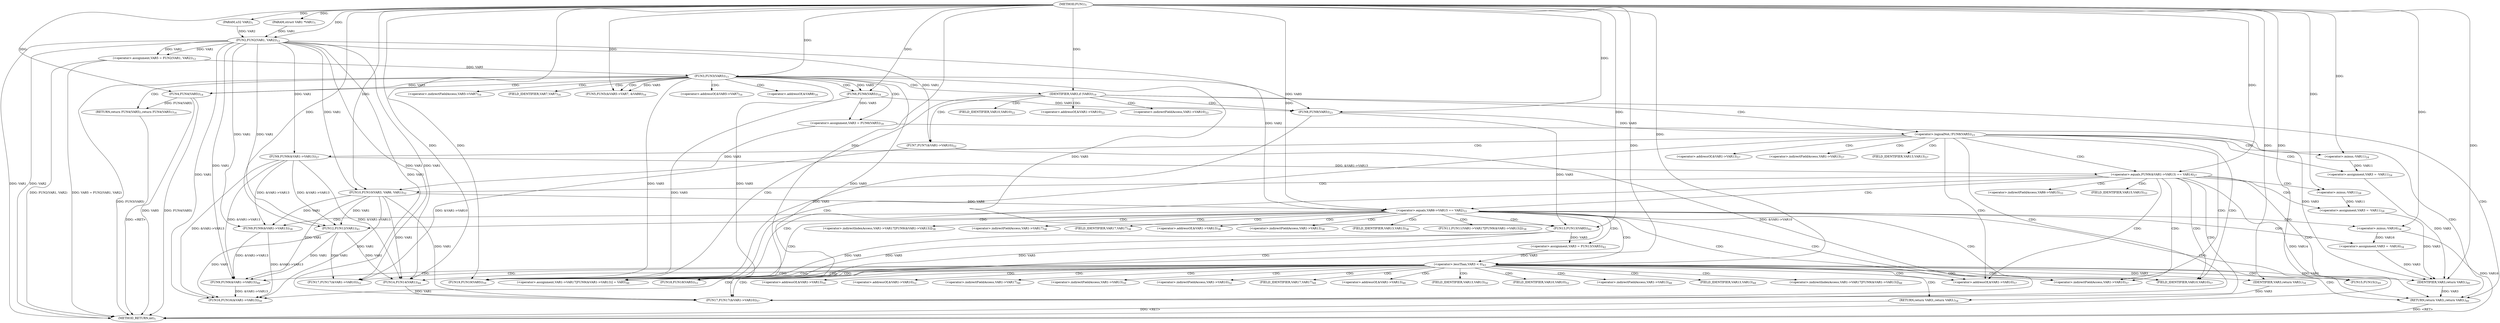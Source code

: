 digraph "FUN1" {  
"8" [label = <(METHOD,FUN1)<SUB>1</SUB>> ]
"148" [label = <(METHOD_RETURN,int)<SUB>1</SUB>> ]
"9" [label = <(PARAM,struct VAR1 *VAR1)<SUB>1</SUB>> ]
"10" [label = <(PARAM,u32 VAR2)<SUB>1</SUB>> ]
"15" [label = <(&lt;operator&gt;.assignment,VAR5 = FUN2(VAR1, VAR2))<SUB>12</SUB>> ]
"27" [label = <(FUN5,FUN5(&amp;VAR5-&gt;VAR7, &amp;VAR8))<SUB>16</SUB>> ]
"34" [label = <(&lt;operator&gt;.assignment,VAR3 = FUN6(VAR5))<SUB>18</SUB>> ]
"42" [label = <(FUN7,FUN7(&amp;VAR1-&gt;VAR10))<SUB>22</SUB>> ]
"71" [label = <(FUN10,FUN10(VAR3, VAR6, VAR1))<SUB>32</SUB>> ]
"87" [label = <(FUN11,FUN11(VAR1-&gt;VAR17[FUN9(&amp;VAR1-&gt;VAR13)]))<SUB>38</SUB>> ]
"97" [label = <(FUN12,FUN12(VAR1))<SUB>41</SUB>> ]
"99" [label = <(&lt;operator&gt;.assignment,VAR3 = FUN13(VAR5))<SUB>42</SUB>> ]
"111" [label = <(&lt;operator&gt;.assignment,VAR1-&gt;VAR17[FUN9(&amp;VAR1-&gt;VAR13)] = VAR5)<SUB>48</SUB>> ]
"122" [label = <(FUN15,FUN15())<SUB>49</SUB>> ]
"123" [label = <(FUN16,FUN16(&amp;VAR1-&gt;VAR13))<SUB>50</SUB>> ]
"128" [label = <(FUN17,FUN17(&amp;VAR1-&gt;VAR10))<SUB>52</SUB>> ]
"133" [label = <(FUN18,FUN18(VAR5))<SUB>53</SUB>> ]
"135" [label = <(RETURN,return VAR3;,return VAR3;)<SUB>54</SUB>> ]
"138" [label = <(FUN17,FUN17(&amp;VAR1-&gt;VAR10))<SUB>57</SUB>> ]
"144" [label = <(FUN19,FUN19(VAR5))<SUB>59</SUB>> ]
"146" [label = <(RETURN,return VAR3;,return VAR3;)<SUB>60</SUB>> ]
"21" [label = <(FUN3,FUN3(VAR5))<SUB>13</SUB>> ]
"39" [label = <(IDENTIFIER,VAR3,if (VAR3))<SUB>19</SUB>> ]
"48" [label = <(&lt;operator&gt;.logicalNot,!FUN8(VAR5))<SUB>23</SUB>> ]
"58" [label = <(&lt;operator&gt;.equals,FUN9(&amp;VAR1-&gt;VAR13) == VAR14)<SUB>27</SUB>> ]
"76" [label = <(&lt;operator&gt;.equals,VAR6-&gt;VAR15 == VAR2)<SUB>33</SUB>> ]
"104" [label = <(&lt;operator&gt;.lessThan,VAR3 &lt; 0)<SUB>43</SUB>> ]
"136" [label = <(IDENTIFIER,VAR3,return VAR3;)<SUB>54</SUB>> ]
"147" [label = <(IDENTIFIER,VAR3,return VAR3;)<SUB>60</SUB>> ]
"17" [label = <(FUN2,FUN2(VAR1, VAR2))<SUB>12</SUB>> ]
"24" [label = <(RETURN,return FUN4(VAR5);,return FUN4(VAR5);)<SUB>14</SUB>> ]
"36" [label = <(FUN6,FUN6(VAR5))<SUB>18</SUB>> ]
"52" [label = <(&lt;operator&gt;.assignment,VAR3 = -VAR11)<SUB>24</SUB>> ]
"66" [label = <(&lt;operator&gt;.assignment,VAR3 = -VAR11)<SUB>28</SUB>> ]
"82" [label = <(&lt;operator&gt;.assignment,VAR3 = -VAR16)<SUB>34</SUB>> ]
"101" [label = <(FUN13,FUN13(VAR5))<SUB>42</SUB>> ]
"108" [label = <(FUN14,FUN14(VAR1))<SUB>44</SUB>> ]
"25" [label = <(FUN4,FUN4(VAR5))<SUB>14</SUB>> ]
"49" [label = <(FUN8,FUN8(VAR5))<SUB>23</SUB>> ]
"59" [label = <(FUN9,FUN9(&amp;VAR1-&gt;VAR13))<SUB>27</SUB>> ]
"92" [label = <(FUN9,FUN9(&amp;VAR1-&gt;VAR13))<SUB>38</SUB>> ]
"116" [label = <(FUN9,FUN9(&amp;VAR1-&gt;VAR13))<SUB>48</SUB>> ]
"54" [label = <(&lt;operator&gt;.minus,-VAR11)<SUB>24</SUB>> ]
"68" [label = <(&lt;operator&gt;.minus,-VAR11)<SUB>28</SUB>> ]
"84" [label = <(&lt;operator&gt;.minus,-VAR16)<SUB>34</SUB>> ]
"28" [label = <(&lt;operator&gt;.addressOf,&amp;VAR5-&gt;VAR7)<SUB>16</SUB>> ]
"32" [label = <(&lt;operator&gt;.addressOf,&amp;VAR8)<SUB>16</SUB>> ]
"43" [label = <(&lt;operator&gt;.addressOf,&amp;VAR1-&gt;VAR10)<SUB>22</SUB>> ]
"88" [label = <(&lt;operator&gt;.indirectIndexAccess,VAR1-&gt;VAR17[FUN9(&amp;VAR1-&gt;VAR13)])<SUB>38</SUB>> ]
"112" [label = <(&lt;operator&gt;.indirectIndexAccess,VAR1-&gt;VAR17[FUN9(&amp;VAR1-&gt;VAR13)])<SUB>48</SUB>> ]
"124" [label = <(&lt;operator&gt;.addressOf,&amp;VAR1-&gt;VAR13)<SUB>50</SUB>> ]
"129" [label = <(&lt;operator&gt;.addressOf,&amp;VAR1-&gt;VAR10)<SUB>52</SUB>> ]
"139" [label = <(&lt;operator&gt;.addressOf,&amp;VAR1-&gt;VAR10)<SUB>57</SUB>> ]
"29" [label = <(&lt;operator&gt;.indirectFieldAccess,VAR5-&gt;VAR7)<SUB>16</SUB>> ]
"44" [label = <(&lt;operator&gt;.indirectFieldAccess,VAR1-&gt;VAR10)<SUB>22</SUB>> ]
"77" [label = <(&lt;operator&gt;.indirectFieldAccess,VAR6-&gt;VAR15)<SUB>33</SUB>> ]
"89" [label = <(&lt;operator&gt;.indirectFieldAccess,VAR1-&gt;VAR17)<SUB>38</SUB>> ]
"113" [label = <(&lt;operator&gt;.indirectFieldAccess,VAR1-&gt;VAR17)<SUB>48</SUB>> ]
"125" [label = <(&lt;operator&gt;.indirectFieldAccess,VAR1-&gt;VAR13)<SUB>50</SUB>> ]
"130" [label = <(&lt;operator&gt;.indirectFieldAccess,VAR1-&gt;VAR10)<SUB>52</SUB>> ]
"140" [label = <(&lt;operator&gt;.indirectFieldAccess,VAR1-&gt;VAR10)<SUB>57</SUB>> ]
"31" [label = <(FIELD_IDENTIFIER,VAR7,VAR7)<SUB>16</SUB>> ]
"46" [label = <(FIELD_IDENTIFIER,VAR10,VAR10)<SUB>22</SUB>> ]
"60" [label = <(&lt;operator&gt;.addressOf,&amp;VAR1-&gt;VAR13)<SUB>27</SUB>> ]
"79" [label = <(FIELD_IDENTIFIER,VAR15,VAR15)<SUB>33</SUB>> ]
"91" [label = <(FIELD_IDENTIFIER,VAR17,VAR17)<SUB>38</SUB>> ]
"93" [label = <(&lt;operator&gt;.addressOf,&amp;VAR1-&gt;VAR13)<SUB>38</SUB>> ]
"115" [label = <(FIELD_IDENTIFIER,VAR17,VAR17)<SUB>48</SUB>> ]
"117" [label = <(&lt;operator&gt;.addressOf,&amp;VAR1-&gt;VAR13)<SUB>48</SUB>> ]
"127" [label = <(FIELD_IDENTIFIER,VAR13,VAR13)<SUB>50</SUB>> ]
"132" [label = <(FIELD_IDENTIFIER,VAR10,VAR10)<SUB>52</SUB>> ]
"142" [label = <(FIELD_IDENTIFIER,VAR10,VAR10)<SUB>57</SUB>> ]
"61" [label = <(&lt;operator&gt;.indirectFieldAccess,VAR1-&gt;VAR13)<SUB>27</SUB>> ]
"94" [label = <(&lt;operator&gt;.indirectFieldAccess,VAR1-&gt;VAR13)<SUB>38</SUB>> ]
"118" [label = <(&lt;operator&gt;.indirectFieldAccess,VAR1-&gt;VAR13)<SUB>48</SUB>> ]
"63" [label = <(FIELD_IDENTIFIER,VAR13,VAR13)<SUB>27</SUB>> ]
"96" [label = <(FIELD_IDENTIFIER,VAR13,VAR13)<SUB>38</SUB>> ]
"120" [label = <(FIELD_IDENTIFIER,VAR13,VAR13)<SUB>48</SUB>> ]
  "135" -> "148"  [ label = "DDG: &lt;RET&gt;"] 
  "24" -> "148"  [ label = "DDG: &lt;RET&gt;"] 
  "146" -> "148"  [ label = "DDG: &lt;RET&gt;"] 
  "17" -> "148"  [ label = "DDG: VAR1"] 
  "17" -> "148"  [ label = "DDG: VAR2"] 
  "15" -> "148"  [ label = "DDG: FUN2(VAR1, VAR2)"] 
  "15" -> "148"  [ label = "DDG: VAR5 = FUN2(VAR1, VAR2)"] 
  "21" -> "148"  [ label = "DDG: FUN3(VAR5)"] 
  "25" -> "148"  [ label = "DDG: VAR5"] 
  "25" -> "148"  [ label = "DDG: FUN4(VAR5)"] 
  "84" -> "148"  [ label = "DDG: VAR16"] 
  "58" -> "148"  [ label = "DDG: VAR14"] 
  "8" -> "9"  [ label = "DDG: "] 
  "8" -> "10"  [ label = "DDG: "] 
  "17" -> "15"  [ label = "DDG: VAR1"] 
  "17" -> "15"  [ label = "DDG: VAR2"] 
  "36" -> "34"  [ label = "DDG: VAR5"] 
  "101" -> "99"  [ label = "DDG: VAR5"] 
  "101" -> "111"  [ label = "DDG: VAR5"] 
  "8" -> "111"  [ label = "DDG: "] 
  "21" -> "111"  [ label = "DDG: VAR5"] 
  "8" -> "122"  [ label = "DDG: "] 
  "136" -> "135"  [ label = "DDG: VAR3"] 
  "147" -> "146"  [ label = "DDG: VAR3"] 
  "21" -> "27"  [ label = "DDG: VAR5"] 
  "8" -> "27"  [ label = "DDG: "] 
  "8" -> "39"  [ label = "DDG: "] 
  "17" -> "42"  [ label = "DDG: VAR1"] 
  "34" -> "71"  [ label = "DDG: VAR3"] 
  "8" -> "71"  [ label = "DDG: "] 
  "17" -> "71"  [ label = "DDG: VAR1"] 
  "71" -> "97"  [ label = "DDG: VAR1"] 
  "8" -> "97"  [ label = "DDG: "] 
  "17" -> "97"  [ label = "DDG: VAR1"] 
  "59" -> "97"  [ label = "DDG: &amp;VAR1-&gt;VAR13"] 
  "116" -> "123"  [ label = "DDG: &amp;VAR1-&gt;VAR13"] 
  "97" -> "123"  [ label = "DDG: VAR1"] 
  "17" -> "123"  [ label = "DDG: VAR1"] 
  "59" -> "123"  [ label = "DDG: &amp;VAR1-&gt;VAR13"] 
  "71" -> "123"  [ label = "DDG: VAR1"] 
  "92" -> "123"  [ label = "DDG: &amp;VAR1-&gt;VAR13"] 
  "42" -> "128"  [ label = "DDG: &amp;VAR1-&gt;VAR10"] 
  "17" -> "128"  [ label = "DDG: VAR1"] 
  "97" -> "128"  [ label = "DDG: VAR1"] 
  "8" -> "133"  [ label = "DDG: "] 
  "21" -> "133"  [ label = "DDG: VAR5"] 
  "101" -> "133"  [ label = "DDG: VAR5"] 
  "104" -> "136"  [ label = "DDG: VAR3"] 
  "8" -> "136"  [ label = "DDG: "] 
  "42" -> "138"  [ label = "DDG: &amp;VAR1-&gt;VAR10"] 
  "17" -> "138"  [ label = "DDG: VAR1"] 
  "71" -> "138"  [ label = "DDG: VAR1"] 
  "108" -> "138"  [ label = "DDG: VAR1"] 
  "36" -> "144"  [ label = "DDG: VAR5"] 
  "49" -> "144"  [ label = "DDG: VAR5"] 
  "101" -> "144"  [ label = "DDG: VAR5"] 
  "8" -> "144"  [ label = "DDG: "] 
  "21" -> "144"  [ label = "DDG: VAR5"] 
  "66" -> "147"  [ label = "DDG: VAR3"] 
  "82" -> "147"  [ label = "DDG: VAR3"] 
  "104" -> "147"  [ label = "DDG: VAR3"] 
  "34" -> "147"  [ label = "DDG: VAR3"] 
  "52" -> "147"  [ label = "DDG: VAR3"] 
  "8" -> "147"  [ label = "DDG: "] 
  "9" -> "17"  [ label = "DDG: VAR1"] 
  "8" -> "17"  [ label = "DDG: "] 
  "10" -> "17"  [ label = "DDG: VAR2"] 
  "15" -> "21"  [ label = "DDG: VAR5"] 
  "8" -> "21"  [ label = "DDG: "] 
  "25" -> "24"  [ label = "DDG: FUN4(VAR5)"] 
  "21" -> "36"  [ label = "DDG: VAR5"] 
  "8" -> "36"  [ label = "DDG: "] 
  "49" -> "48"  [ label = "DDG: VAR5"] 
  "54" -> "52"  [ label = "DDG: VAR11"] 
  "59" -> "58"  [ label = "DDG: &amp;VAR1-&gt;VAR13"] 
  "8" -> "58"  [ label = "DDG: "] 
  "68" -> "66"  [ label = "DDG: VAR11"] 
  "71" -> "76"  [ label = "DDG: VAR6"] 
  "17" -> "76"  [ label = "DDG: VAR2"] 
  "8" -> "76"  [ label = "DDG: "] 
  "84" -> "82"  [ label = "DDG: VAR16"] 
  "49" -> "101"  [ label = "DDG: VAR5"] 
  "8" -> "101"  [ label = "DDG: "] 
  "21" -> "101"  [ label = "DDG: VAR5"] 
  "99" -> "104"  [ label = "DDG: VAR3"] 
  "8" -> "104"  [ label = "DDG: "] 
  "36" -> "49"  [ label = "DDG: VAR5"] 
  "8" -> "49"  [ label = "DDG: "] 
  "21" -> "49"  [ label = "DDG: VAR5"] 
  "17" -> "59"  [ label = "DDG: VAR1"] 
  "59" -> "92"  [ label = "DDG: &amp;VAR1-&gt;VAR13"] 
  "17" -> "92"  [ label = "DDG: VAR1"] 
  "71" -> "92"  [ label = "DDG: VAR1"] 
  "97" -> "108"  [ label = "DDG: VAR1"] 
  "8" -> "108"  [ label = "DDG: "] 
  "17" -> "108"  [ label = "DDG: VAR1"] 
  "59" -> "108"  [ label = "DDG: &amp;VAR1-&gt;VAR13"] 
  "71" -> "108"  [ label = "DDG: VAR1"] 
  "92" -> "116"  [ label = "DDG: &amp;VAR1-&gt;VAR13"] 
  "97" -> "116"  [ label = "DDG: VAR1"] 
  "17" -> "116"  [ label = "DDG: VAR1"] 
  "59" -> "116"  [ label = "DDG: &amp;VAR1-&gt;VAR13"] 
  "71" -> "116"  [ label = "DDG: VAR1"] 
  "21" -> "25"  [ label = "DDG: VAR5"] 
  "8" -> "25"  [ label = "DDG: "] 
  "8" -> "54"  [ label = "DDG: "] 
  "8" -> "68"  [ label = "DDG: "] 
  "8" -> "84"  [ label = "DDG: "] 
  "21" -> "34"  [ label = "CDG: "] 
  "21" -> "25"  [ label = "CDG: "] 
  "21" -> "27"  [ label = "CDG: "] 
  "21" -> "24"  [ label = "CDG: "] 
  "21" -> "36"  [ label = "CDG: "] 
  "21" -> "32"  [ label = "CDG: "] 
  "21" -> "28"  [ label = "CDG: "] 
  "21" -> "29"  [ label = "CDG: "] 
  "21" -> "39"  [ label = "CDG: "] 
  "21" -> "31"  [ label = "CDG: "] 
  "39" -> "42"  [ label = "CDG: "] 
  "39" -> "146"  [ label = "CDG: "] 
  "39" -> "144"  [ label = "CDG: "] 
  "39" -> "44"  [ label = "CDG: "] 
  "39" -> "43"  [ label = "CDG: "] 
  "39" -> "48"  [ label = "CDG: "] 
  "39" -> "49"  [ label = "CDG: "] 
  "39" -> "46"  [ label = "CDG: "] 
  "48" -> "60"  [ label = "CDG: "] 
  "48" -> "52"  [ label = "CDG: "] 
  "48" -> "146"  [ label = "CDG: "] 
  "48" -> "59"  [ label = "CDG: "] 
  "48" -> "144"  [ label = "CDG: "] 
  "48" -> "138"  [ label = "CDG: "] 
  "48" -> "54"  [ label = "CDG: "] 
  "48" -> "58"  [ label = "CDG: "] 
  "48" -> "61"  [ label = "CDG: "] 
  "48" -> "139"  [ label = "CDG: "] 
  "48" -> "142"  [ label = "CDG: "] 
  "48" -> "140"  [ label = "CDG: "] 
  "48" -> "63"  [ label = "CDG: "] 
  "58" -> "68"  [ label = "CDG: "] 
  "58" -> "77"  [ label = "CDG: "] 
  "58" -> "146"  [ label = "CDG: "] 
  "58" -> "76"  [ label = "CDG: "] 
  "58" -> "144"  [ label = "CDG: "] 
  "58" -> "138"  [ label = "CDG: "] 
  "58" -> "79"  [ label = "CDG: "] 
  "58" -> "139"  [ label = "CDG: "] 
  "58" -> "66"  [ label = "CDG: "] 
  "58" -> "142"  [ label = "CDG: "] 
  "58" -> "140"  [ label = "CDG: "] 
  "58" -> "71"  [ label = "CDG: "] 
  "76" -> "94"  [ label = "CDG: "] 
  "76" -> "96"  [ label = "CDG: "] 
  "76" -> "146"  [ label = "CDG: "] 
  "76" -> "84"  [ label = "CDG: "] 
  "76" -> "104"  [ label = "CDG: "] 
  "76" -> "92"  [ label = "CDG: "] 
  "76" -> "87"  [ label = "CDG: "] 
  "76" -> "144"  [ label = "CDG: "] 
  "76" -> "97"  [ label = "CDG: "] 
  "76" -> "91"  [ label = "CDG: "] 
  "76" -> "138"  [ label = "CDG: "] 
  "76" -> "93"  [ label = "CDG: "] 
  "76" -> "101"  [ label = "CDG: "] 
  "76" -> "88"  [ label = "CDG: "] 
  "76" -> "139"  [ label = "CDG: "] 
  "76" -> "89"  [ label = "CDG: "] 
  "76" -> "99"  [ label = "CDG: "] 
  "76" -> "142"  [ label = "CDG: "] 
  "76" -> "82"  [ label = "CDG: "] 
  "76" -> "140"  [ label = "CDG: "] 
  "104" -> "115"  [ label = "CDG: "] 
  "104" -> "120"  [ label = "CDG: "] 
  "104" -> "113"  [ label = "CDG: "] 
  "104" -> "146"  [ label = "CDG: "] 
  "104" -> "128"  [ label = "CDG: "] 
  "104" -> "132"  [ label = "CDG: "] 
  "104" -> "144"  [ label = "CDG: "] 
  "104" -> "112"  [ label = "CDG: "] 
  "104" -> "129"  [ label = "CDG: "] 
  "104" -> "138"  [ label = "CDG: "] 
  "104" -> "130"  [ label = "CDG: "] 
  "104" -> "118"  [ label = "CDG: "] 
  "104" -> "127"  [ label = "CDG: "] 
  "104" -> "139"  [ label = "CDG: "] 
  "104" -> "108"  [ label = "CDG: "] 
  "104" -> "111"  [ label = "CDG: "] 
  "104" -> "116"  [ label = "CDG: "] 
  "104" -> "122"  [ label = "CDG: "] 
  "104" -> "142"  [ label = "CDG: "] 
  "104" -> "123"  [ label = "CDG: "] 
  "104" -> "140"  [ label = "CDG: "] 
  "104" -> "135"  [ label = "CDG: "] 
  "104" -> "117"  [ label = "CDG: "] 
  "104" -> "124"  [ label = "CDG: "] 
  "104" -> "125"  [ label = "CDG: "] 
  "104" -> "133"  [ label = "CDG: "] 
}

